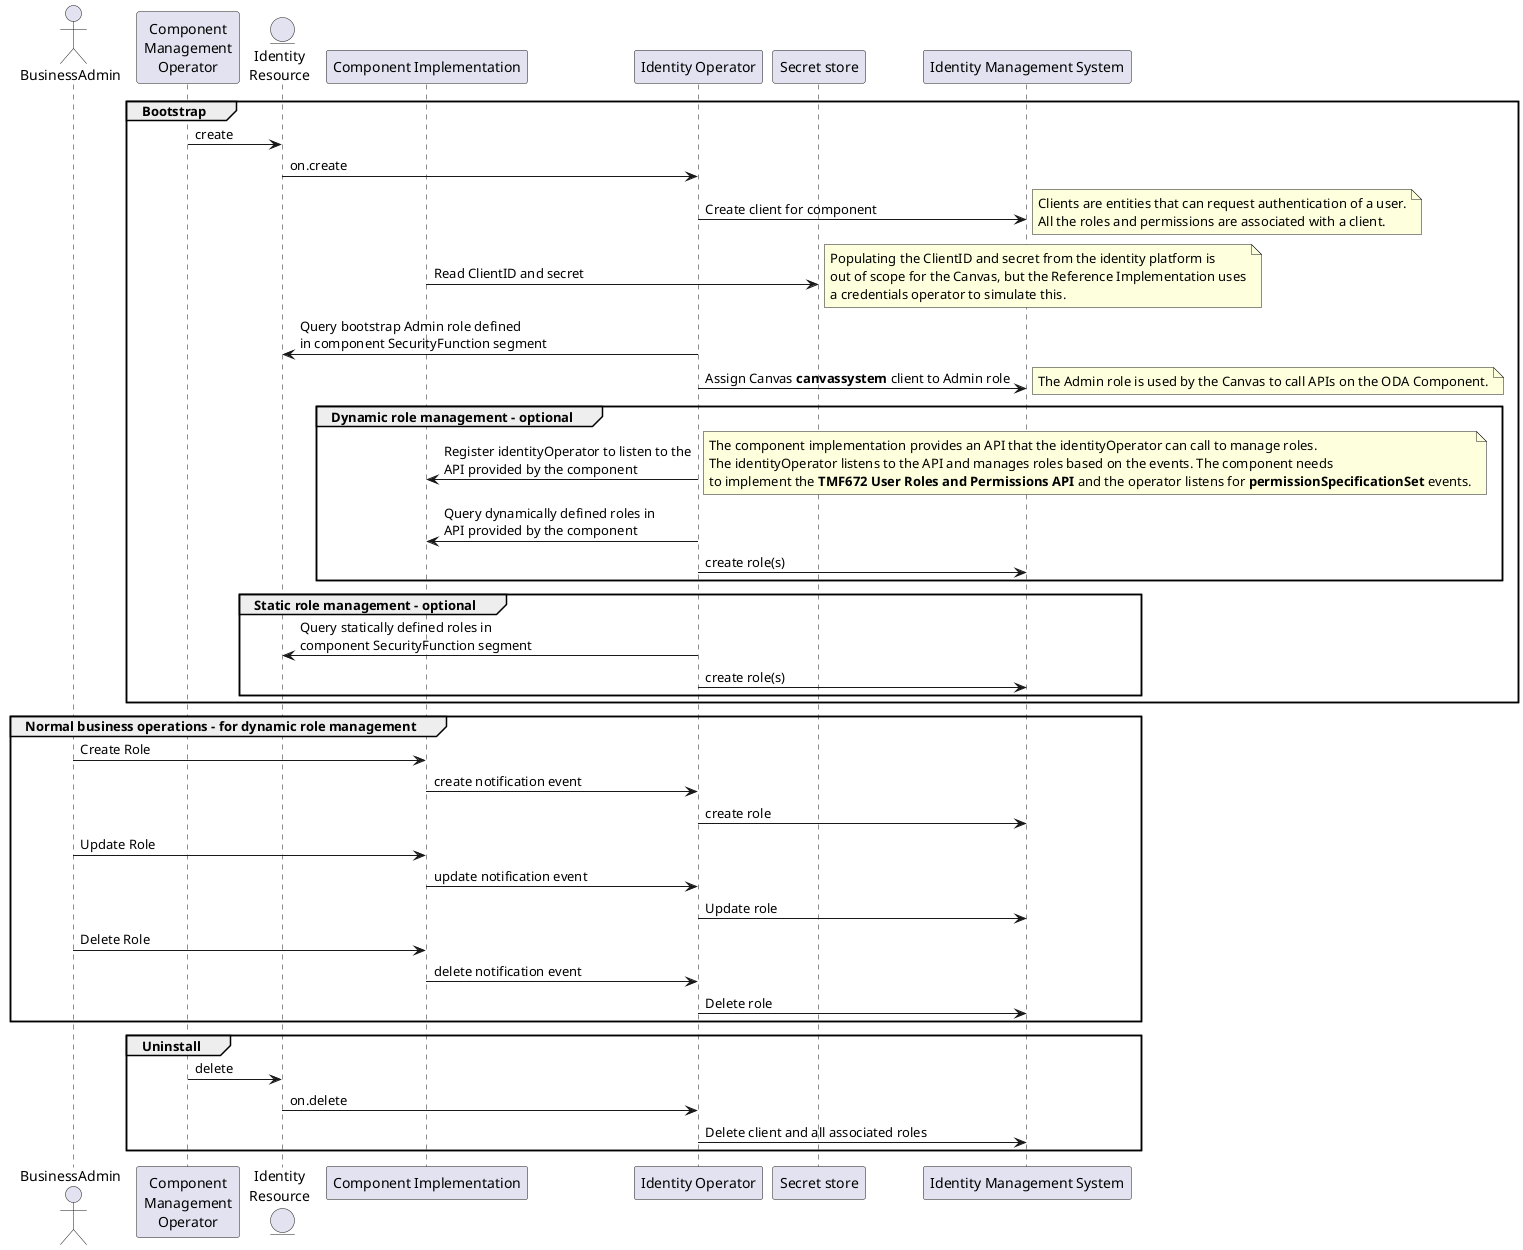 @startuml

actor BusinessAdmin
participant "Component\nManagement\nOperator" as ComponentOperator
entity "Identity\nResource" as IdentityResource
participant "Component Implementation" as ComponentImplementation
participant "Identity Operator" as identityOperator
participant "Secret store" as SecretStore
participant "Identity Management System" as IDM

group Bootstrap
IdentityResource <- ComponentOperator : create

IdentityResource -> identityOperator: on.create 
identityOperator -> IDM: Create client for component
note right
    Clients are entities that can request authentication of a user.
    All the roles and permissions are associated with a client.
end note

ComponentImplementation -> SecretStore: Read ClientID and secret
note right
    Populating the ClientID and secret from the identity platform is
    out of scope for the Canvas, but the Reference Implementation uses
    a credentials operator to simulate this.
end note

identityOperator -> IdentityResource : Query bootstrap Admin role defined\nin component SecurityFunction segment
identityOperator -> IDM: Assign Canvas **canvassystem** client to Admin role
note right
    The Admin role is used by the Canvas to call APIs on the ODA Component.
end note

group Dynamic role management - optional
    identityOperator -> ComponentImplementation: Register identityOperator to listen to the\nAPI provided by the component
    note right
        The component implementation provides an API that the identityOperator can call to manage roles.
        The identityOperator listens to the API and manages roles based on the events. The component needs
        to implement the **TMF672 User Roles and Permissions API** and the operator listens for **permissionSpecificationSet** events.
    end note
    identityOperator -> ComponentImplementation: Query dynamically defined roles in\nAPI provided by the component
    identityOperator -> IDM: create role(s)
end 
group Static role management - optional
    identityOperator -> IdentityResource: Query statically defined roles in\ncomponent SecurityFunction segment
    identityOperator -> IDM: create role(s)
end 

end 
group Normal business operations - for dynamic role management
    BusinessAdmin -> ComponentImplementation: Create Role
    ComponentImplementation-> identityOperator: create notification event
    identityOperator -> IDM: create role
    BusinessAdmin -> ComponentImplementation: Update Role
    ComponentImplementation-> identityOperator: update notification event
    identityOperator -> IDM: Update role
    BusinessAdmin -> ComponentImplementation: Delete Role
    ComponentImplementation-> identityOperator: delete notification event
    identityOperator -> IDM: Delete role
end

group Uninstall
    ComponentOperator -> IdentityResource  : delete
    IdentityResource -> identityOperator: on.delete 
    identityOperator -> IDM: Delete client and all associated roles  
end

@enduml
